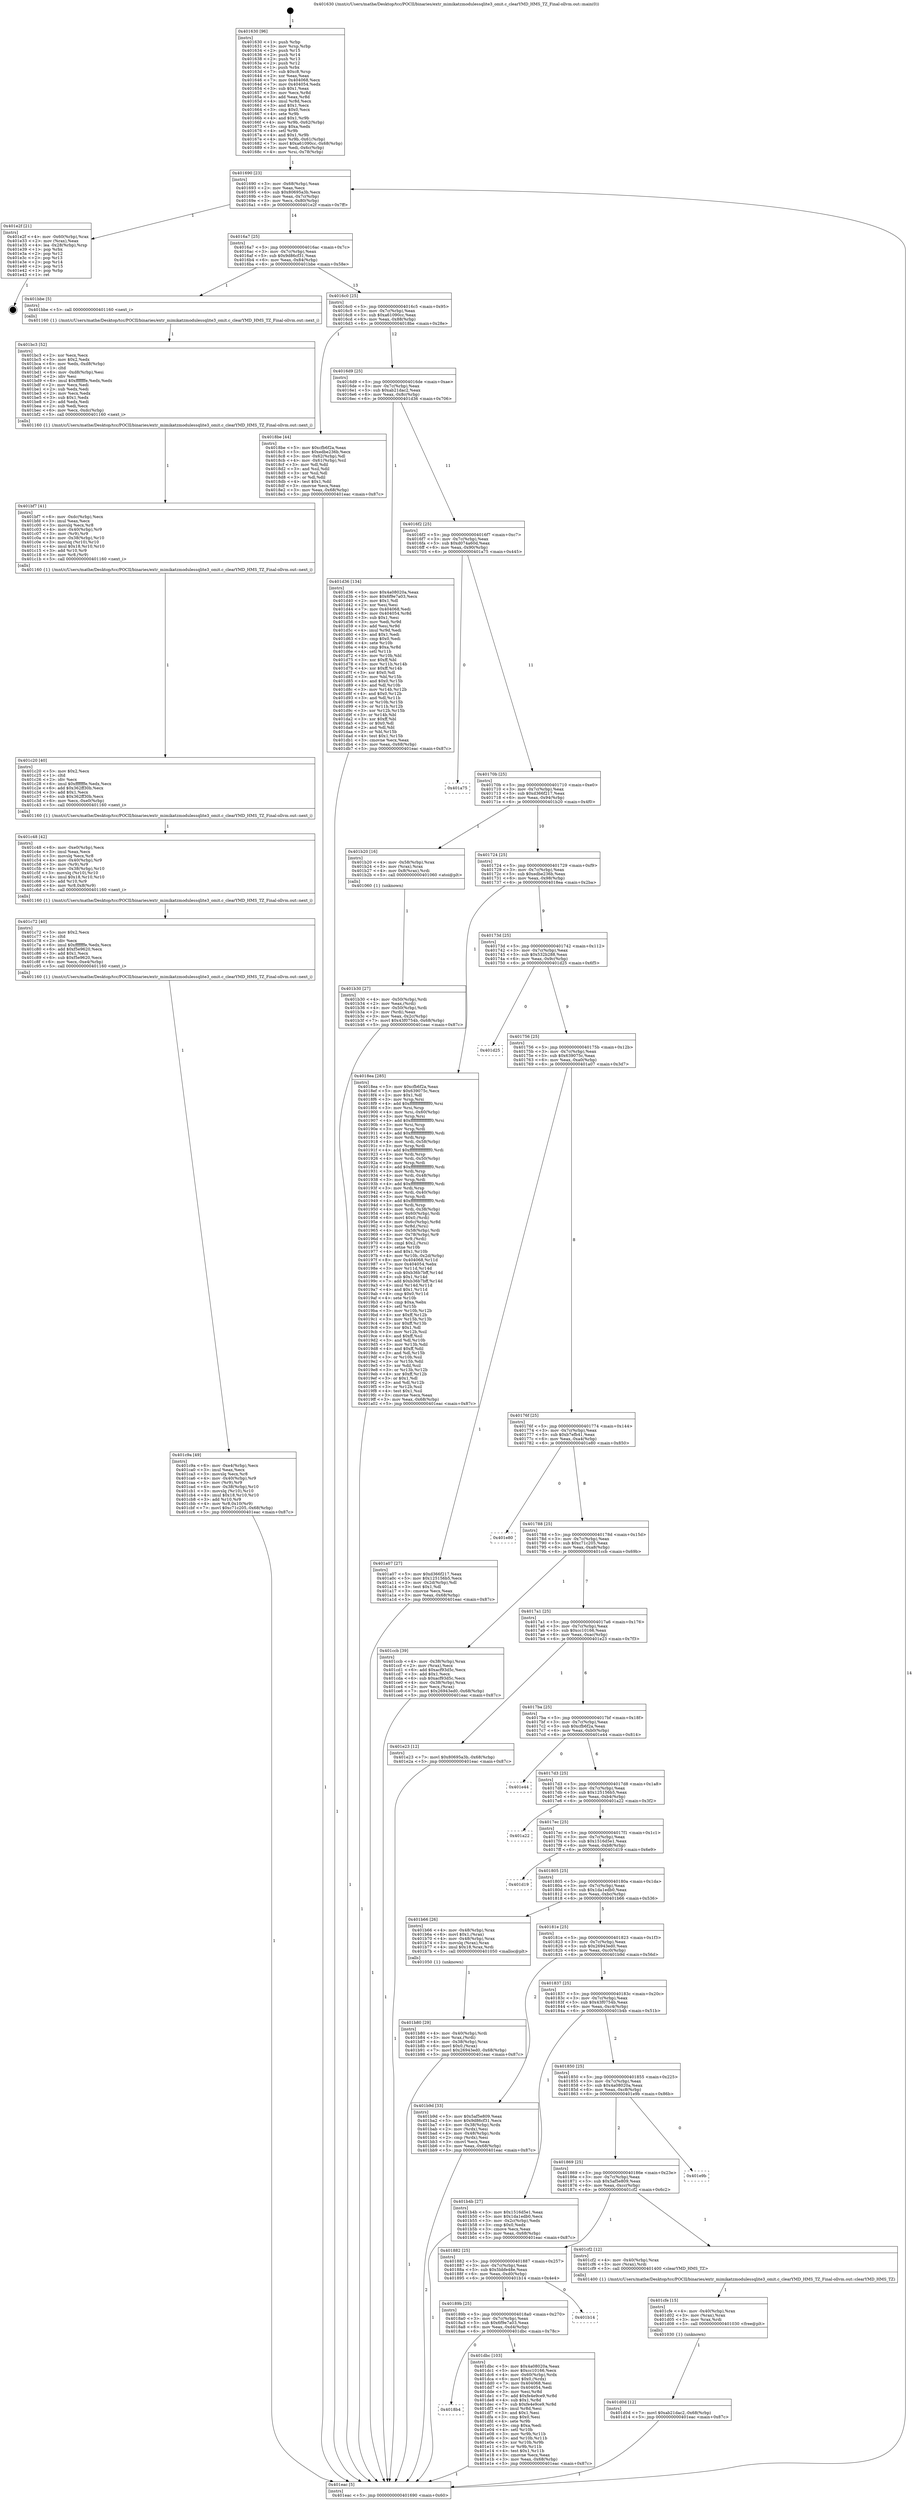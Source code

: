 digraph "0x401630" {
  label = "0x401630 (/mnt/c/Users/mathe/Desktop/tcc/POCII/binaries/extr_mimikatzmodulessqlite3_omit.c_clearYMD_HMS_TZ_Final-ollvm.out::main(0))"
  labelloc = "t"
  node[shape=record]

  Entry [label="",width=0.3,height=0.3,shape=circle,fillcolor=black,style=filled]
  "0x401690" [label="{
     0x401690 [23]\l
     | [instrs]\l
     &nbsp;&nbsp;0x401690 \<+3\>: mov -0x68(%rbp),%eax\l
     &nbsp;&nbsp;0x401693 \<+2\>: mov %eax,%ecx\l
     &nbsp;&nbsp;0x401695 \<+6\>: sub $0x80695a3b,%ecx\l
     &nbsp;&nbsp;0x40169b \<+3\>: mov %eax,-0x7c(%rbp)\l
     &nbsp;&nbsp;0x40169e \<+3\>: mov %ecx,-0x80(%rbp)\l
     &nbsp;&nbsp;0x4016a1 \<+6\>: je 0000000000401e2f \<main+0x7ff\>\l
  }"]
  "0x401e2f" [label="{
     0x401e2f [21]\l
     | [instrs]\l
     &nbsp;&nbsp;0x401e2f \<+4\>: mov -0x60(%rbp),%rax\l
     &nbsp;&nbsp;0x401e33 \<+2\>: mov (%rax),%eax\l
     &nbsp;&nbsp;0x401e35 \<+4\>: lea -0x28(%rbp),%rsp\l
     &nbsp;&nbsp;0x401e39 \<+1\>: pop %rbx\l
     &nbsp;&nbsp;0x401e3a \<+2\>: pop %r12\l
     &nbsp;&nbsp;0x401e3c \<+2\>: pop %r13\l
     &nbsp;&nbsp;0x401e3e \<+2\>: pop %r14\l
     &nbsp;&nbsp;0x401e40 \<+2\>: pop %r15\l
     &nbsp;&nbsp;0x401e42 \<+1\>: pop %rbp\l
     &nbsp;&nbsp;0x401e43 \<+1\>: ret\l
  }"]
  "0x4016a7" [label="{
     0x4016a7 [25]\l
     | [instrs]\l
     &nbsp;&nbsp;0x4016a7 \<+5\>: jmp 00000000004016ac \<main+0x7c\>\l
     &nbsp;&nbsp;0x4016ac \<+3\>: mov -0x7c(%rbp),%eax\l
     &nbsp;&nbsp;0x4016af \<+5\>: sub $0x9d86cf31,%eax\l
     &nbsp;&nbsp;0x4016b4 \<+6\>: mov %eax,-0x84(%rbp)\l
     &nbsp;&nbsp;0x4016ba \<+6\>: je 0000000000401bbe \<main+0x58e\>\l
  }"]
  Exit [label="",width=0.3,height=0.3,shape=circle,fillcolor=black,style=filled,peripheries=2]
  "0x401bbe" [label="{
     0x401bbe [5]\l
     | [instrs]\l
     &nbsp;&nbsp;0x401bbe \<+5\>: call 0000000000401160 \<next_i\>\l
     | [calls]\l
     &nbsp;&nbsp;0x401160 \{1\} (/mnt/c/Users/mathe/Desktop/tcc/POCII/binaries/extr_mimikatzmodulessqlite3_omit.c_clearYMD_HMS_TZ_Final-ollvm.out::next_i)\l
  }"]
  "0x4016c0" [label="{
     0x4016c0 [25]\l
     | [instrs]\l
     &nbsp;&nbsp;0x4016c0 \<+5\>: jmp 00000000004016c5 \<main+0x95\>\l
     &nbsp;&nbsp;0x4016c5 \<+3\>: mov -0x7c(%rbp),%eax\l
     &nbsp;&nbsp;0x4016c8 \<+5\>: sub $0xa61090cc,%eax\l
     &nbsp;&nbsp;0x4016cd \<+6\>: mov %eax,-0x88(%rbp)\l
     &nbsp;&nbsp;0x4016d3 \<+6\>: je 00000000004018be \<main+0x28e\>\l
  }"]
  "0x4018b4" [label="{
     0x4018b4\l
  }", style=dashed]
  "0x4018be" [label="{
     0x4018be [44]\l
     | [instrs]\l
     &nbsp;&nbsp;0x4018be \<+5\>: mov $0xcfb6f2a,%eax\l
     &nbsp;&nbsp;0x4018c3 \<+5\>: mov $0xedbe236b,%ecx\l
     &nbsp;&nbsp;0x4018c8 \<+3\>: mov -0x62(%rbp),%dl\l
     &nbsp;&nbsp;0x4018cb \<+4\>: mov -0x61(%rbp),%sil\l
     &nbsp;&nbsp;0x4018cf \<+3\>: mov %dl,%dil\l
     &nbsp;&nbsp;0x4018d2 \<+3\>: and %sil,%dil\l
     &nbsp;&nbsp;0x4018d5 \<+3\>: xor %sil,%dl\l
     &nbsp;&nbsp;0x4018d8 \<+3\>: or %dl,%dil\l
     &nbsp;&nbsp;0x4018db \<+4\>: test $0x1,%dil\l
     &nbsp;&nbsp;0x4018df \<+3\>: cmovne %ecx,%eax\l
     &nbsp;&nbsp;0x4018e2 \<+3\>: mov %eax,-0x68(%rbp)\l
     &nbsp;&nbsp;0x4018e5 \<+5\>: jmp 0000000000401eac \<main+0x87c\>\l
  }"]
  "0x4016d9" [label="{
     0x4016d9 [25]\l
     | [instrs]\l
     &nbsp;&nbsp;0x4016d9 \<+5\>: jmp 00000000004016de \<main+0xae\>\l
     &nbsp;&nbsp;0x4016de \<+3\>: mov -0x7c(%rbp),%eax\l
     &nbsp;&nbsp;0x4016e1 \<+5\>: sub $0xab21dac2,%eax\l
     &nbsp;&nbsp;0x4016e6 \<+6\>: mov %eax,-0x8c(%rbp)\l
     &nbsp;&nbsp;0x4016ec \<+6\>: je 0000000000401d36 \<main+0x706\>\l
  }"]
  "0x401eac" [label="{
     0x401eac [5]\l
     | [instrs]\l
     &nbsp;&nbsp;0x401eac \<+5\>: jmp 0000000000401690 \<main+0x60\>\l
  }"]
  "0x401630" [label="{
     0x401630 [96]\l
     | [instrs]\l
     &nbsp;&nbsp;0x401630 \<+1\>: push %rbp\l
     &nbsp;&nbsp;0x401631 \<+3\>: mov %rsp,%rbp\l
     &nbsp;&nbsp;0x401634 \<+2\>: push %r15\l
     &nbsp;&nbsp;0x401636 \<+2\>: push %r14\l
     &nbsp;&nbsp;0x401638 \<+2\>: push %r13\l
     &nbsp;&nbsp;0x40163a \<+2\>: push %r12\l
     &nbsp;&nbsp;0x40163c \<+1\>: push %rbx\l
     &nbsp;&nbsp;0x40163d \<+7\>: sub $0xc8,%rsp\l
     &nbsp;&nbsp;0x401644 \<+2\>: xor %eax,%eax\l
     &nbsp;&nbsp;0x401646 \<+7\>: mov 0x404068,%ecx\l
     &nbsp;&nbsp;0x40164d \<+7\>: mov 0x404054,%edx\l
     &nbsp;&nbsp;0x401654 \<+3\>: sub $0x1,%eax\l
     &nbsp;&nbsp;0x401657 \<+3\>: mov %ecx,%r8d\l
     &nbsp;&nbsp;0x40165a \<+3\>: add %eax,%r8d\l
     &nbsp;&nbsp;0x40165d \<+4\>: imul %r8d,%ecx\l
     &nbsp;&nbsp;0x401661 \<+3\>: and $0x1,%ecx\l
     &nbsp;&nbsp;0x401664 \<+3\>: cmp $0x0,%ecx\l
     &nbsp;&nbsp;0x401667 \<+4\>: sete %r9b\l
     &nbsp;&nbsp;0x40166b \<+4\>: and $0x1,%r9b\l
     &nbsp;&nbsp;0x40166f \<+4\>: mov %r9b,-0x62(%rbp)\l
     &nbsp;&nbsp;0x401673 \<+3\>: cmp $0xa,%edx\l
     &nbsp;&nbsp;0x401676 \<+4\>: setl %r9b\l
     &nbsp;&nbsp;0x40167a \<+4\>: and $0x1,%r9b\l
     &nbsp;&nbsp;0x40167e \<+4\>: mov %r9b,-0x61(%rbp)\l
     &nbsp;&nbsp;0x401682 \<+7\>: movl $0xa61090cc,-0x68(%rbp)\l
     &nbsp;&nbsp;0x401689 \<+3\>: mov %edi,-0x6c(%rbp)\l
     &nbsp;&nbsp;0x40168c \<+4\>: mov %rsi,-0x78(%rbp)\l
  }"]
  "0x401dbc" [label="{
     0x401dbc [103]\l
     | [instrs]\l
     &nbsp;&nbsp;0x401dbc \<+5\>: mov $0x4a08020a,%eax\l
     &nbsp;&nbsp;0x401dc1 \<+5\>: mov $0xcc10166,%ecx\l
     &nbsp;&nbsp;0x401dc6 \<+4\>: mov -0x60(%rbp),%rdx\l
     &nbsp;&nbsp;0x401dca \<+6\>: movl $0x0,(%rdx)\l
     &nbsp;&nbsp;0x401dd0 \<+7\>: mov 0x404068,%esi\l
     &nbsp;&nbsp;0x401dd7 \<+7\>: mov 0x404054,%edi\l
     &nbsp;&nbsp;0x401dde \<+3\>: mov %esi,%r8d\l
     &nbsp;&nbsp;0x401de1 \<+7\>: add $0xfe4e9ce9,%r8d\l
     &nbsp;&nbsp;0x401de8 \<+4\>: sub $0x1,%r8d\l
     &nbsp;&nbsp;0x401dec \<+7\>: sub $0xfe4e9ce9,%r8d\l
     &nbsp;&nbsp;0x401df3 \<+4\>: imul %r8d,%esi\l
     &nbsp;&nbsp;0x401df7 \<+3\>: and $0x1,%esi\l
     &nbsp;&nbsp;0x401dfa \<+3\>: cmp $0x0,%esi\l
     &nbsp;&nbsp;0x401dfd \<+4\>: sete %r9b\l
     &nbsp;&nbsp;0x401e01 \<+3\>: cmp $0xa,%edi\l
     &nbsp;&nbsp;0x401e04 \<+4\>: setl %r10b\l
     &nbsp;&nbsp;0x401e08 \<+3\>: mov %r9b,%r11b\l
     &nbsp;&nbsp;0x401e0b \<+3\>: and %r10b,%r11b\l
     &nbsp;&nbsp;0x401e0e \<+3\>: xor %r10b,%r9b\l
     &nbsp;&nbsp;0x401e11 \<+3\>: or %r9b,%r11b\l
     &nbsp;&nbsp;0x401e14 \<+4\>: test $0x1,%r11b\l
     &nbsp;&nbsp;0x401e18 \<+3\>: cmovne %ecx,%eax\l
     &nbsp;&nbsp;0x401e1b \<+3\>: mov %eax,-0x68(%rbp)\l
     &nbsp;&nbsp;0x401e1e \<+5\>: jmp 0000000000401eac \<main+0x87c\>\l
  }"]
  "0x401d36" [label="{
     0x401d36 [134]\l
     | [instrs]\l
     &nbsp;&nbsp;0x401d36 \<+5\>: mov $0x4a08020a,%eax\l
     &nbsp;&nbsp;0x401d3b \<+5\>: mov $0x6f9e7a03,%ecx\l
     &nbsp;&nbsp;0x401d40 \<+2\>: mov $0x1,%dl\l
     &nbsp;&nbsp;0x401d42 \<+2\>: xor %esi,%esi\l
     &nbsp;&nbsp;0x401d44 \<+7\>: mov 0x404068,%edi\l
     &nbsp;&nbsp;0x401d4b \<+8\>: mov 0x404054,%r8d\l
     &nbsp;&nbsp;0x401d53 \<+3\>: sub $0x1,%esi\l
     &nbsp;&nbsp;0x401d56 \<+3\>: mov %edi,%r9d\l
     &nbsp;&nbsp;0x401d59 \<+3\>: add %esi,%r9d\l
     &nbsp;&nbsp;0x401d5c \<+4\>: imul %r9d,%edi\l
     &nbsp;&nbsp;0x401d60 \<+3\>: and $0x1,%edi\l
     &nbsp;&nbsp;0x401d63 \<+3\>: cmp $0x0,%edi\l
     &nbsp;&nbsp;0x401d66 \<+4\>: sete %r10b\l
     &nbsp;&nbsp;0x401d6a \<+4\>: cmp $0xa,%r8d\l
     &nbsp;&nbsp;0x401d6e \<+4\>: setl %r11b\l
     &nbsp;&nbsp;0x401d72 \<+3\>: mov %r10b,%bl\l
     &nbsp;&nbsp;0x401d75 \<+3\>: xor $0xff,%bl\l
     &nbsp;&nbsp;0x401d78 \<+3\>: mov %r11b,%r14b\l
     &nbsp;&nbsp;0x401d7b \<+4\>: xor $0xff,%r14b\l
     &nbsp;&nbsp;0x401d7f \<+3\>: xor $0x0,%dl\l
     &nbsp;&nbsp;0x401d82 \<+3\>: mov %bl,%r15b\l
     &nbsp;&nbsp;0x401d85 \<+4\>: and $0x0,%r15b\l
     &nbsp;&nbsp;0x401d89 \<+3\>: and %dl,%r10b\l
     &nbsp;&nbsp;0x401d8c \<+3\>: mov %r14b,%r12b\l
     &nbsp;&nbsp;0x401d8f \<+4\>: and $0x0,%r12b\l
     &nbsp;&nbsp;0x401d93 \<+3\>: and %dl,%r11b\l
     &nbsp;&nbsp;0x401d96 \<+3\>: or %r10b,%r15b\l
     &nbsp;&nbsp;0x401d99 \<+3\>: or %r11b,%r12b\l
     &nbsp;&nbsp;0x401d9c \<+3\>: xor %r12b,%r15b\l
     &nbsp;&nbsp;0x401d9f \<+3\>: or %r14b,%bl\l
     &nbsp;&nbsp;0x401da2 \<+3\>: xor $0xff,%bl\l
     &nbsp;&nbsp;0x401da5 \<+3\>: or $0x0,%dl\l
     &nbsp;&nbsp;0x401da8 \<+2\>: and %dl,%bl\l
     &nbsp;&nbsp;0x401daa \<+3\>: or %bl,%r15b\l
     &nbsp;&nbsp;0x401dad \<+4\>: test $0x1,%r15b\l
     &nbsp;&nbsp;0x401db1 \<+3\>: cmovne %ecx,%eax\l
     &nbsp;&nbsp;0x401db4 \<+3\>: mov %eax,-0x68(%rbp)\l
     &nbsp;&nbsp;0x401db7 \<+5\>: jmp 0000000000401eac \<main+0x87c\>\l
  }"]
  "0x4016f2" [label="{
     0x4016f2 [25]\l
     | [instrs]\l
     &nbsp;&nbsp;0x4016f2 \<+5\>: jmp 00000000004016f7 \<main+0xc7\>\l
     &nbsp;&nbsp;0x4016f7 \<+3\>: mov -0x7c(%rbp),%eax\l
     &nbsp;&nbsp;0x4016fa \<+5\>: sub $0xd074a60d,%eax\l
     &nbsp;&nbsp;0x4016ff \<+6\>: mov %eax,-0x90(%rbp)\l
     &nbsp;&nbsp;0x401705 \<+6\>: je 0000000000401a75 \<main+0x445\>\l
  }"]
  "0x40189b" [label="{
     0x40189b [25]\l
     | [instrs]\l
     &nbsp;&nbsp;0x40189b \<+5\>: jmp 00000000004018a0 \<main+0x270\>\l
     &nbsp;&nbsp;0x4018a0 \<+3\>: mov -0x7c(%rbp),%eax\l
     &nbsp;&nbsp;0x4018a3 \<+5\>: sub $0x6f9e7a03,%eax\l
     &nbsp;&nbsp;0x4018a8 \<+6\>: mov %eax,-0xd4(%rbp)\l
     &nbsp;&nbsp;0x4018ae \<+6\>: je 0000000000401dbc \<main+0x78c\>\l
  }"]
  "0x401a75" [label="{
     0x401a75\l
  }", style=dashed]
  "0x40170b" [label="{
     0x40170b [25]\l
     | [instrs]\l
     &nbsp;&nbsp;0x40170b \<+5\>: jmp 0000000000401710 \<main+0xe0\>\l
     &nbsp;&nbsp;0x401710 \<+3\>: mov -0x7c(%rbp),%eax\l
     &nbsp;&nbsp;0x401713 \<+5\>: sub $0xd366f217,%eax\l
     &nbsp;&nbsp;0x401718 \<+6\>: mov %eax,-0x94(%rbp)\l
     &nbsp;&nbsp;0x40171e \<+6\>: je 0000000000401b20 \<main+0x4f0\>\l
  }"]
  "0x401b14" [label="{
     0x401b14\l
  }", style=dashed]
  "0x401b20" [label="{
     0x401b20 [16]\l
     | [instrs]\l
     &nbsp;&nbsp;0x401b20 \<+4\>: mov -0x58(%rbp),%rax\l
     &nbsp;&nbsp;0x401b24 \<+3\>: mov (%rax),%rax\l
     &nbsp;&nbsp;0x401b27 \<+4\>: mov 0x8(%rax),%rdi\l
     &nbsp;&nbsp;0x401b2b \<+5\>: call 0000000000401060 \<atoi@plt\>\l
     | [calls]\l
     &nbsp;&nbsp;0x401060 \{1\} (unknown)\l
  }"]
  "0x401724" [label="{
     0x401724 [25]\l
     | [instrs]\l
     &nbsp;&nbsp;0x401724 \<+5\>: jmp 0000000000401729 \<main+0xf9\>\l
     &nbsp;&nbsp;0x401729 \<+3\>: mov -0x7c(%rbp),%eax\l
     &nbsp;&nbsp;0x40172c \<+5\>: sub $0xedbe236b,%eax\l
     &nbsp;&nbsp;0x401731 \<+6\>: mov %eax,-0x98(%rbp)\l
     &nbsp;&nbsp;0x401737 \<+6\>: je 00000000004018ea \<main+0x2ba\>\l
  }"]
  "0x401d0d" [label="{
     0x401d0d [12]\l
     | [instrs]\l
     &nbsp;&nbsp;0x401d0d \<+7\>: movl $0xab21dac2,-0x68(%rbp)\l
     &nbsp;&nbsp;0x401d14 \<+5\>: jmp 0000000000401eac \<main+0x87c\>\l
  }"]
  "0x4018ea" [label="{
     0x4018ea [285]\l
     | [instrs]\l
     &nbsp;&nbsp;0x4018ea \<+5\>: mov $0xcfb6f2a,%eax\l
     &nbsp;&nbsp;0x4018ef \<+5\>: mov $0x639075c,%ecx\l
     &nbsp;&nbsp;0x4018f4 \<+2\>: mov $0x1,%dl\l
     &nbsp;&nbsp;0x4018f6 \<+3\>: mov %rsp,%rsi\l
     &nbsp;&nbsp;0x4018f9 \<+4\>: add $0xfffffffffffffff0,%rsi\l
     &nbsp;&nbsp;0x4018fd \<+3\>: mov %rsi,%rsp\l
     &nbsp;&nbsp;0x401900 \<+4\>: mov %rsi,-0x60(%rbp)\l
     &nbsp;&nbsp;0x401904 \<+3\>: mov %rsp,%rsi\l
     &nbsp;&nbsp;0x401907 \<+4\>: add $0xfffffffffffffff0,%rsi\l
     &nbsp;&nbsp;0x40190b \<+3\>: mov %rsi,%rsp\l
     &nbsp;&nbsp;0x40190e \<+3\>: mov %rsp,%rdi\l
     &nbsp;&nbsp;0x401911 \<+4\>: add $0xfffffffffffffff0,%rdi\l
     &nbsp;&nbsp;0x401915 \<+3\>: mov %rdi,%rsp\l
     &nbsp;&nbsp;0x401918 \<+4\>: mov %rdi,-0x58(%rbp)\l
     &nbsp;&nbsp;0x40191c \<+3\>: mov %rsp,%rdi\l
     &nbsp;&nbsp;0x40191f \<+4\>: add $0xfffffffffffffff0,%rdi\l
     &nbsp;&nbsp;0x401923 \<+3\>: mov %rdi,%rsp\l
     &nbsp;&nbsp;0x401926 \<+4\>: mov %rdi,-0x50(%rbp)\l
     &nbsp;&nbsp;0x40192a \<+3\>: mov %rsp,%rdi\l
     &nbsp;&nbsp;0x40192d \<+4\>: add $0xfffffffffffffff0,%rdi\l
     &nbsp;&nbsp;0x401931 \<+3\>: mov %rdi,%rsp\l
     &nbsp;&nbsp;0x401934 \<+4\>: mov %rdi,-0x48(%rbp)\l
     &nbsp;&nbsp;0x401938 \<+3\>: mov %rsp,%rdi\l
     &nbsp;&nbsp;0x40193b \<+4\>: add $0xfffffffffffffff0,%rdi\l
     &nbsp;&nbsp;0x40193f \<+3\>: mov %rdi,%rsp\l
     &nbsp;&nbsp;0x401942 \<+4\>: mov %rdi,-0x40(%rbp)\l
     &nbsp;&nbsp;0x401946 \<+3\>: mov %rsp,%rdi\l
     &nbsp;&nbsp;0x401949 \<+4\>: add $0xfffffffffffffff0,%rdi\l
     &nbsp;&nbsp;0x40194d \<+3\>: mov %rdi,%rsp\l
     &nbsp;&nbsp;0x401950 \<+4\>: mov %rdi,-0x38(%rbp)\l
     &nbsp;&nbsp;0x401954 \<+4\>: mov -0x60(%rbp),%rdi\l
     &nbsp;&nbsp;0x401958 \<+6\>: movl $0x0,(%rdi)\l
     &nbsp;&nbsp;0x40195e \<+4\>: mov -0x6c(%rbp),%r8d\l
     &nbsp;&nbsp;0x401962 \<+3\>: mov %r8d,(%rsi)\l
     &nbsp;&nbsp;0x401965 \<+4\>: mov -0x58(%rbp),%rdi\l
     &nbsp;&nbsp;0x401969 \<+4\>: mov -0x78(%rbp),%r9\l
     &nbsp;&nbsp;0x40196d \<+3\>: mov %r9,(%rdi)\l
     &nbsp;&nbsp;0x401970 \<+3\>: cmpl $0x2,(%rsi)\l
     &nbsp;&nbsp;0x401973 \<+4\>: setne %r10b\l
     &nbsp;&nbsp;0x401977 \<+4\>: and $0x1,%r10b\l
     &nbsp;&nbsp;0x40197b \<+4\>: mov %r10b,-0x2d(%rbp)\l
     &nbsp;&nbsp;0x40197f \<+8\>: mov 0x404068,%r11d\l
     &nbsp;&nbsp;0x401987 \<+7\>: mov 0x404054,%ebx\l
     &nbsp;&nbsp;0x40198e \<+3\>: mov %r11d,%r14d\l
     &nbsp;&nbsp;0x401991 \<+7\>: sub $0xb36b7bff,%r14d\l
     &nbsp;&nbsp;0x401998 \<+4\>: sub $0x1,%r14d\l
     &nbsp;&nbsp;0x40199c \<+7\>: add $0xb36b7bff,%r14d\l
     &nbsp;&nbsp;0x4019a3 \<+4\>: imul %r14d,%r11d\l
     &nbsp;&nbsp;0x4019a7 \<+4\>: and $0x1,%r11d\l
     &nbsp;&nbsp;0x4019ab \<+4\>: cmp $0x0,%r11d\l
     &nbsp;&nbsp;0x4019af \<+4\>: sete %r10b\l
     &nbsp;&nbsp;0x4019b3 \<+3\>: cmp $0xa,%ebx\l
     &nbsp;&nbsp;0x4019b6 \<+4\>: setl %r15b\l
     &nbsp;&nbsp;0x4019ba \<+3\>: mov %r10b,%r12b\l
     &nbsp;&nbsp;0x4019bd \<+4\>: xor $0xff,%r12b\l
     &nbsp;&nbsp;0x4019c1 \<+3\>: mov %r15b,%r13b\l
     &nbsp;&nbsp;0x4019c4 \<+4\>: xor $0xff,%r13b\l
     &nbsp;&nbsp;0x4019c8 \<+3\>: xor $0x1,%dl\l
     &nbsp;&nbsp;0x4019cb \<+3\>: mov %r12b,%sil\l
     &nbsp;&nbsp;0x4019ce \<+4\>: and $0xff,%sil\l
     &nbsp;&nbsp;0x4019d2 \<+3\>: and %dl,%r10b\l
     &nbsp;&nbsp;0x4019d5 \<+3\>: mov %r13b,%dil\l
     &nbsp;&nbsp;0x4019d8 \<+4\>: and $0xff,%dil\l
     &nbsp;&nbsp;0x4019dc \<+3\>: and %dl,%r15b\l
     &nbsp;&nbsp;0x4019df \<+3\>: or %r10b,%sil\l
     &nbsp;&nbsp;0x4019e2 \<+3\>: or %r15b,%dil\l
     &nbsp;&nbsp;0x4019e5 \<+3\>: xor %dil,%sil\l
     &nbsp;&nbsp;0x4019e8 \<+3\>: or %r13b,%r12b\l
     &nbsp;&nbsp;0x4019eb \<+4\>: xor $0xff,%r12b\l
     &nbsp;&nbsp;0x4019ef \<+3\>: or $0x1,%dl\l
     &nbsp;&nbsp;0x4019f2 \<+3\>: and %dl,%r12b\l
     &nbsp;&nbsp;0x4019f5 \<+3\>: or %r12b,%sil\l
     &nbsp;&nbsp;0x4019f8 \<+4\>: test $0x1,%sil\l
     &nbsp;&nbsp;0x4019fc \<+3\>: cmovne %ecx,%eax\l
     &nbsp;&nbsp;0x4019ff \<+3\>: mov %eax,-0x68(%rbp)\l
     &nbsp;&nbsp;0x401a02 \<+5\>: jmp 0000000000401eac \<main+0x87c\>\l
  }"]
  "0x40173d" [label="{
     0x40173d [25]\l
     | [instrs]\l
     &nbsp;&nbsp;0x40173d \<+5\>: jmp 0000000000401742 \<main+0x112\>\l
     &nbsp;&nbsp;0x401742 \<+3\>: mov -0x7c(%rbp),%eax\l
     &nbsp;&nbsp;0x401745 \<+5\>: sub $0x532b288,%eax\l
     &nbsp;&nbsp;0x40174a \<+6\>: mov %eax,-0x9c(%rbp)\l
     &nbsp;&nbsp;0x401750 \<+6\>: je 0000000000401d25 \<main+0x6f5\>\l
  }"]
  "0x401cfe" [label="{
     0x401cfe [15]\l
     | [instrs]\l
     &nbsp;&nbsp;0x401cfe \<+4\>: mov -0x40(%rbp),%rax\l
     &nbsp;&nbsp;0x401d02 \<+3\>: mov (%rax),%rax\l
     &nbsp;&nbsp;0x401d05 \<+3\>: mov %rax,%rdi\l
     &nbsp;&nbsp;0x401d08 \<+5\>: call 0000000000401030 \<free@plt\>\l
     | [calls]\l
     &nbsp;&nbsp;0x401030 \{1\} (unknown)\l
  }"]
  "0x401882" [label="{
     0x401882 [25]\l
     | [instrs]\l
     &nbsp;&nbsp;0x401882 \<+5\>: jmp 0000000000401887 \<main+0x257\>\l
     &nbsp;&nbsp;0x401887 \<+3\>: mov -0x7c(%rbp),%eax\l
     &nbsp;&nbsp;0x40188a \<+5\>: sub $0x5bbfe48e,%eax\l
     &nbsp;&nbsp;0x40188f \<+6\>: mov %eax,-0xd0(%rbp)\l
     &nbsp;&nbsp;0x401895 \<+6\>: je 0000000000401b14 \<main+0x4e4\>\l
  }"]
  "0x401d25" [label="{
     0x401d25\l
  }", style=dashed]
  "0x401756" [label="{
     0x401756 [25]\l
     | [instrs]\l
     &nbsp;&nbsp;0x401756 \<+5\>: jmp 000000000040175b \<main+0x12b\>\l
     &nbsp;&nbsp;0x40175b \<+3\>: mov -0x7c(%rbp),%eax\l
     &nbsp;&nbsp;0x40175e \<+5\>: sub $0x639075c,%eax\l
     &nbsp;&nbsp;0x401763 \<+6\>: mov %eax,-0xa0(%rbp)\l
     &nbsp;&nbsp;0x401769 \<+6\>: je 0000000000401a07 \<main+0x3d7\>\l
  }"]
  "0x401cf2" [label="{
     0x401cf2 [12]\l
     | [instrs]\l
     &nbsp;&nbsp;0x401cf2 \<+4\>: mov -0x40(%rbp),%rax\l
     &nbsp;&nbsp;0x401cf6 \<+3\>: mov (%rax),%rdi\l
     &nbsp;&nbsp;0x401cf9 \<+5\>: call 0000000000401400 \<clearYMD_HMS_TZ\>\l
     | [calls]\l
     &nbsp;&nbsp;0x401400 \{1\} (/mnt/c/Users/mathe/Desktop/tcc/POCII/binaries/extr_mimikatzmodulessqlite3_omit.c_clearYMD_HMS_TZ_Final-ollvm.out::clearYMD_HMS_TZ)\l
  }"]
  "0x401a07" [label="{
     0x401a07 [27]\l
     | [instrs]\l
     &nbsp;&nbsp;0x401a07 \<+5\>: mov $0xd366f217,%eax\l
     &nbsp;&nbsp;0x401a0c \<+5\>: mov $0x125156b5,%ecx\l
     &nbsp;&nbsp;0x401a11 \<+3\>: mov -0x2d(%rbp),%dl\l
     &nbsp;&nbsp;0x401a14 \<+3\>: test $0x1,%dl\l
     &nbsp;&nbsp;0x401a17 \<+3\>: cmovne %ecx,%eax\l
     &nbsp;&nbsp;0x401a1a \<+3\>: mov %eax,-0x68(%rbp)\l
     &nbsp;&nbsp;0x401a1d \<+5\>: jmp 0000000000401eac \<main+0x87c\>\l
  }"]
  "0x40176f" [label="{
     0x40176f [25]\l
     | [instrs]\l
     &nbsp;&nbsp;0x40176f \<+5\>: jmp 0000000000401774 \<main+0x144\>\l
     &nbsp;&nbsp;0x401774 \<+3\>: mov -0x7c(%rbp),%eax\l
     &nbsp;&nbsp;0x401777 \<+5\>: sub $0xb7efb41,%eax\l
     &nbsp;&nbsp;0x40177c \<+6\>: mov %eax,-0xa4(%rbp)\l
     &nbsp;&nbsp;0x401782 \<+6\>: je 0000000000401e80 \<main+0x850\>\l
  }"]
  "0x401b30" [label="{
     0x401b30 [27]\l
     | [instrs]\l
     &nbsp;&nbsp;0x401b30 \<+4\>: mov -0x50(%rbp),%rdi\l
     &nbsp;&nbsp;0x401b34 \<+2\>: mov %eax,(%rdi)\l
     &nbsp;&nbsp;0x401b36 \<+4\>: mov -0x50(%rbp),%rdi\l
     &nbsp;&nbsp;0x401b3a \<+2\>: mov (%rdi),%eax\l
     &nbsp;&nbsp;0x401b3c \<+3\>: mov %eax,-0x2c(%rbp)\l
     &nbsp;&nbsp;0x401b3f \<+7\>: movl $0x43f0754b,-0x68(%rbp)\l
     &nbsp;&nbsp;0x401b46 \<+5\>: jmp 0000000000401eac \<main+0x87c\>\l
  }"]
  "0x401869" [label="{
     0x401869 [25]\l
     | [instrs]\l
     &nbsp;&nbsp;0x401869 \<+5\>: jmp 000000000040186e \<main+0x23e\>\l
     &nbsp;&nbsp;0x40186e \<+3\>: mov -0x7c(%rbp),%eax\l
     &nbsp;&nbsp;0x401871 \<+5\>: sub $0x5af5e809,%eax\l
     &nbsp;&nbsp;0x401876 \<+6\>: mov %eax,-0xcc(%rbp)\l
     &nbsp;&nbsp;0x40187c \<+6\>: je 0000000000401cf2 \<main+0x6c2\>\l
  }"]
  "0x401e80" [label="{
     0x401e80\l
  }", style=dashed]
  "0x401788" [label="{
     0x401788 [25]\l
     | [instrs]\l
     &nbsp;&nbsp;0x401788 \<+5\>: jmp 000000000040178d \<main+0x15d\>\l
     &nbsp;&nbsp;0x40178d \<+3\>: mov -0x7c(%rbp),%eax\l
     &nbsp;&nbsp;0x401790 \<+5\>: sub $0xc71c205,%eax\l
     &nbsp;&nbsp;0x401795 \<+6\>: mov %eax,-0xa8(%rbp)\l
     &nbsp;&nbsp;0x40179b \<+6\>: je 0000000000401ccb \<main+0x69b\>\l
  }"]
  "0x401e9b" [label="{
     0x401e9b\l
  }", style=dashed]
  "0x401ccb" [label="{
     0x401ccb [39]\l
     | [instrs]\l
     &nbsp;&nbsp;0x401ccb \<+4\>: mov -0x38(%rbp),%rax\l
     &nbsp;&nbsp;0x401ccf \<+2\>: mov (%rax),%ecx\l
     &nbsp;&nbsp;0x401cd1 \<+6\>: add $0xacf93d5c,%ecx\l
     &nbsp;&nbsp;0x401cd7 \<+3\>: add $0x1,%ecx\l
     &nbsp;&nbsp;0x401cda \<+6\>: sub $0xacf93d5c,%ecx\l
     &nbsp;&nbsp;0x401ce0 \<+4\>: mov -0x38(%rbp),%rax\l
     &nbsp;&nbsp;0x401ce4 \<+2\>: mov %ecx,(%rax)\l
     &nbsp;&nbsp;0x401ce6 \<+7\>: movl $0x26943ed0,-0x68(%rbp)\l
     &nbsp;&nbsp;0x401ced \<+5\>: jmp 0000000000401eac \<main+0x87c\>\l
  }"]
  "0x4017a1" [label="{
     0x4017a1 [25]\l
     | [instrs]\l
     &nbsp;&nbsp;0x4017a1 \<+5\>: jmp 00000000004017a6 \<main+0x176\>\l
     &nbsp;&nbsp;0x4017a6 \<+3\>: mov -0x7c(%rbp),%eax\l
     &nbsp;&nbsp;0x4017a9 \<+5\>: sub $0xcc10166,%eax\l
     &nbsp;&nbsp;0x4017ae \<+6\>: mov %eax,-0xac(%rbp)\l
     &nbsp;&nbsp;0x4017b4 \<+6\>: je 0000000000401e23 \<main+0x7f3\>\l
  }"]
  "0x401c9a" [label="{
     0x401c9a [49]\l
     | [instrs]\l
     &nbsp;&nbsp;0x401c9a \<+6\>: mov -0xe4(%rbp),%ecx\l
     &nbsp;&nbsp;0x401ca0 \<+3\>: imul %eax,%ecx\l
     &nbsp;&nbsp;0x401ca3 \<+3\>: movslq %ecx,%r8\l
     &nbsp;&nbsp;0x401ca6 \<+4\>: mov -0x40(%rbp),%r9\l
     &nbsp;&nbsp;0x401caa \<+3\>: mov (%r9),%r9\l
     &nbsp;&nbsp;0x401cad \<+4\>: mov -0x38(%rbp),%r10\l
     &nbsp;&nbsp;0x401cb1 \<+3\>: movslq (%r10),%r10\l
     &nbsp;&nbsp;0x401cb4 \<+4\>: imul $0x18,%r10,%r10\l
     &nbsp;&nbsp;0x401cb8 \<+3\>: add %r10,%r9\l
     &nbsp;&nbsp;0x401cbb \<+4\>: mov %r8,0x10(%r9)\l
     &nbsp;&nbsp;0x401cbf \<+7\>: movl $0xc71c205,-0x68(%rbp)\l
     &nbsp;&nbsp;0x401cc6 \<+5\>: jmp 0000000000401eac \<main+0x87c\>\l
  }"]
  "0x401e23" [label="{
     0x401e23 [12]\l
     | [instrs]\l
     &nbsp;&nbsp;0x401e23 \<+7\>: movl $0x80695a3b,-0x68(%rbp)\l
     &nbsp;&nbsp;0x401e2a \<+5\>: jmp 0000000000401eac \<main+0x87c\>\l
  }"]
  "0x4017ba" [label="{
     0x4017ba [25]\l
     | [instrs]\l
     &nbsp;&nbsp;0x4017ba \<+5\>: jmp 00000000004017bf \<main+0x18f\>\l
     &nbsp;&nbsp;0x4017bf \<+3\>: mov -0x7c(%rbp),%eax\l
     &nbsp;&nbsp;0x4017c2 \<+5\>: sub $0xcfb6f2a,%eax\l
     &nbsp;&nbsp;0x4017c7 \<+6\>: mov %eax,-0xb0(%rbp)\l
     &nbsp;&nbsp;0x4017cd \<+6\>: je 0000000000401e44 \<main+0x814\>\l
  }"]
  "0x401c72" [label="{
     0x401c72 [40]\l
     | [instrs]\l
     &nbsp;&nbsp;0x401c72 \<+5\>: mov $0x2,%ecx\l
     &nbsp;&nbsp;0x401c77 \<+1\>: cltd\l
     &nbsp;&nbsp;0x401c78 \<+2\>: idiv %ecx\l
     &nbsp;&nbsp;0x401c7a \<+6\>: imul $0xfffffffe,%edx,%ecx\l
     &nbsp;&nbsp;0x401c80 \<+6\>: add $0xf5e9620,%ecx\l
     &nbsp;&nbsp;0x401c86 \<+3\>: add $0x1,%ecx\l
     &nbsp;&nbsp;0x401c89 \<+6\>: sub $0xf5e9620,%ecx\l
     &nbsp;&nbsp;0x401c8f \<+6\>: mov %ecx,-0xe4(%rbp)\l
     &nbsp;&nbsp;0x401c95 \<+5\>: call 0000000000401160 \<next_i\>\l
     | [calls]\l
     &nbsp;&nbsp;0x401160 \{1\} (/mnt/c/Users/mathe/Desktop/tcc/POCII/binaries/extr_mimikatzmodulessqlite3_omit.c_clearYMD_HMS_TZ_Final-ollvm.out::next_i)\l
  }"]
  "0x401e44" [label="{
     0x401e44\l
  }", style=dashed]
  "0x4017d3" [label="{
     0x4017d3 [25]\l
     | [instrs]\l
     &nbsp;&nbsp;0x4017d3 \<+5\>: jmp 00000000004017d8 \<main+0x1a8\>\l
     &nbsp;&nbsp;0x4017d8 \<+3\>: mov -0x7c(%rbp),%eax\l
     &nbsp;&nbsp;0x4017db \<+5\>: sub $0x125156b5,%eax\l
     &nbsp;&nbsp;0x4017e0 \<+6\>: mov %eax,-0xb4(%rbp)\l
     &nbsp;&nbsp;0x4017e6 \<+6\>: je 0000000000401a22 \<main+0x3f2\>\l
  }"]
  "0x401c48" [label="{
     0x401c48 [42]\l
     | [instrs]\l
     &nbsp;&nbsp;0x401c48 \<+6\>: mov -0xe0(%rbp),%ecx\l
     &nbsp;&nbsp;0x401c4e \<+3\>: imul %eax,%ecx\l
     &nbsp;&nbsp;0x401c51 \<+3\>: movslq %ecx,%r8\l
     &nbsp;&nbsp;0x401c54 \<+4\>: mov -0x40(%rbp),%r9\l
     &nbsp;&nbsp;0x401c58 \<+3\>: mov (%r9),%r9\l
     &nbsp;&nbsp;0x401c5b \<+4\>: mov -0x38(%rbp),%r10\l
     &nbsp;&nbsp;0x401c5f \<+3\>: movslq (%r10),%r10\l
     &nbsp;&nbsp;0x401c62 \<+4\>: imul $0x18,%r10,%r10\l
     &nbsp;&nbsp;0x401c66 \<+3\>: add %r10,%r9\l
     &nbsp;&nbsp;0x401c69 \<+4\>: mov %r8,0x8(%r9)\l
     &nbsp;&nbsp;0x401c6d \<+5\>: call 0000000000401160 \<next_i\>\l
     | [calls]\l
     &nbsp;&nbsp;0x401160 \{1\} (/mnt/c/Users/mathe/Desktop/tcc/POCII/binaries/extr_mimikatzmodulessqlite3_omit.c_clearYMD_HMS_TZ_Final-ollvm.out::next_i)\l
  }"]
  "0x401a22" [label="{
     0x401a22\l
  }", style=dashed]
  "0x4017ec" [label="{
     0x4017ec [25]\l
     | [instrs]\l
     &nbsp;&nbsp;0x4017ec \<+5\>: jmp 00000000004017f1 \<main+0x1c1\>\l
     &nbsp;&nbsp;0x4017f1 \<+3\>: mov -0x7c(%rbp),%eax\l
     &nbsp;&nbsp;0x4017f4 \<+5\>: sub $0x1516d5e1,%eax\l
     &nbsp;&nbsp;0x4017f9 \<+6\>: mov %eax,-0xb8(%rbp)\l
     &nbsp;&nbsp;0x4017ff \<+6\>: je 0000000000401d19 \<main+0x6e9\>\l
  }"]
  "0x401c20" [label="{
     0x401c20 [40]\l
     | [instrs]\l
     &nbsp;&nbsp;0x401c20 \<+5\>: mov $0x2,%ecx\l
     &nbsp;&nbsp;0x401c25 \<+1\>: cltd\l
     &nbsp;&nbsp;0x401c26 \<+2\>: idiv %ecx\l
     &nbsp;&nbsp;0x401c28 \<+6\>: imul $0xfffffffe,%edx,%ecx\l
     &nbsp;&nbsp;0x401c2e \<+6\>: add $0x362ff30b,%ecx\l
     &nbsp;&nbsp;0x401c34 \<+3\>: add $0x1,%ecx\l
     &nbsp;&nbsp;0x401c37 \<+6\>: sub $0x362ff30b,%ecx\l
     &nbsp;&nbsp;0x401c3d \<+6\>: mov %ecx,-0xe0(%rbp)\l
     &nbsp;&nbsp;0x401c43 \<+5\>: call 0000000000401160 \<next_i\>\l
     | [calls]\l
     &nbsp;&nbsp;0x401160 \{1\} (/mnt/c/Users/mathe/Desktop/tcc/POCII/binaries/extr_mimikatzmodulessqlite3_omit.c_clearYMD_HMS_TZ_Final-ollvm.out::next_i)\l
  }"]
  "0x401d19" [label="{
     0x401d19\l
  }", style=dashed]
  "0x401805" [label="{
     0x401805 [25]\l
     | [instrs]\l
     &nbsp;&nbsp;0x401805 \<+5\>: jmp 000000000040180a \<main+0x1da\>\l
     &nbsp;&nbsp;0x40180a \<+3\>: mov -0x7c(%rbp),%eax\l
     &nbsp;&nbsp;0x40180d \<+5\>: sub $0x1da1edb0,%eax\l
     &nbsp;&nbsp;0x401812 \<+6\>: mov %eax,-0xbc(%rbp)\l
     &nbsp;&nbsp;0x401818 \<+6\>: je 0000000000401b66 \<main+0x536\>\l
  }"]
  "0x401bf7" [label="{
     0x401bf7 [41]\l
     | [instrs]\l
     &nbsp;&nbsp;0x401bf7 \<+6\>: mov -0xdc(%rbp),%ecx\l
     &nbsp;&nbsp;0x401bfd \<+3\>: imul %eax,%ecx\l
     &nbsp;&nbsp;0x401c00 \<+3\>: movslq %ecx,%r8\l
     &nbsp;&nbsp;0x401c03 \<+4\>: mov -0x40(%rbp),%r9\l
     &nbsp;&nbsp;0x401c07 \<+3\>: mov (%r9),%r9\l
     &nbsp;&nbsp;0x401c0a \<+4\>: mov -0x38(%rbp),%r10\l
     &nbsp;&nbsp;0x401c0e \<+3\>: movslq (%r10),%r10\l
     &nbsp;&nbsp;0x401c11 \<+4\>: imul $0x18,%r10,%r10\l
     &nbsp;&nbsp;0x401c15 \<+3\>: add %r10,%r9\l
     &nbsp;&nbsp;0x401c18 \<+3\>: mov %r8,(%r9)\l
     &nbsp;&nbsp;0x401c1b \<+5\>: call 0000000000401160 \<next_i\>\l
     | [calls]\l
     &nbsp;&nbsp;0x401160 \{1\} (/mnt/c/Users/mathe/Desktop/tcc/POCII/binaries/extr_mimikatzmodulessqlite3_omit.c_clearYMD_HMS_TZ_Final-ollvm.out::next_i)\l
  }"]
  "0x401b66" [label="{
     0x401b66 [26]\l
     | [instrs]\l
     &nbsp;&nbsp;0x401b66 \<+4\>: mov -0x48(%rbp),%rax\l
     &nbsp;&nbsp;0x401b6a \<+6\>: movl $0x1,(%rax)\l
     &nbsp;&nbsp;0x401b70 \<+4\>: mov -0x48(%rbp),%rax\l
     &nbsp;&nbsp;0x401b74 \<+3\>: movslq (%rax),%rax\l
     &nbsp;&nbsp;0x401b77 \<+4\>: imul $0x18,%rax,%rdi\l
     &nbsp;&nbsp;0x401b7b \<+5\>: call 0000000000401050 \<malloc@plt\>\l
     | [calls]\l
     &nbsp;&nbsp;0x401050 \{1\} (unknown)\l
  }"]
  "0x40181e" [label="{
     0x40181e [25]\l
     | [instrs]\l
     &nbsp;&nbsp;0x40181e \<+5\>: jmp 0000000000401823 \<main+0x1f3\>\l
     &nbsp;&nbsp;0x401823 \<+3\>: mov -0x7c(%rbp),%eax\l
     &nbsp;&nbsp;0x401826 \<+5\>: sub $0x26943ed0,%eax\l
     &nbsp;&nbsp;0x40182b \<+6\>: mov %eax,-0xc0(%rbp)\l
     &nbsp;&nbsp;0x401831 \<+6\>: je 0000000000401b9d \<main+0x56d\>\l
  }"]
  "0x401bc3" [label="{
     0x401bc3 [52]\l
     | [instrs]\l
     &nbsp;&nbsp;0x401bc3 \<+2\>: xor %ecx,%ecx\l
     &nbsp;&nbsp;0x401bc5 \<+5\>: mov $0x2,%edx\l
     &nbsp;&nbsp;0x401bca \<+6\>: mov %edx,-0xd8(%rbp)\l
     &nbsp;&nbsp;0x401bd0 \<+1\>: cltd\l
     &nbsp;&nbsp;0x401bd1 \<+6\>: mov -0xd8(%rbp),%esi\l
     &nbsp;&nbsp;0x401bd7 \<+2\>: idiv %esi\l
     &nbsp;&nbsp;0x401bd9 \<+6\>: imul $0xfffffffe,%edx,%edx\l
     &nbsp;&nbsp;0x401bdf \<+2\>: mov %ecx,%edi\l
     &nbsp;&nbsp;0x401be1 \<+2\>: sub %edx,%edi\l
     &nbsp;&nbsp;0x401be3 \<+2\>: mov %ecx,%edx\l
     &nbsp;&nbsp;0x401be5 \<+3\>: sub $0x1,%edx\l
     &nbsp;&nbsp;0x401be8 \<+2\>: add %edx,%edi\l
     &nbsp;&nbsp;0x401bea \<+2\>: sub %edi,%ecx\l
     &nbsp;&nbsp;0x401bec \<+6\>: mov %ecx,-0xdc(%rbp)\l
     &nbsp;&nbsp;0x401bf2 \<+5\>: call 0000000000401160 \<next_i\>\l
     | [calls]\l
     &nbsp;&nbsp;0x401160 \{1\} (/mnt/c/Users/mathe/Desktop/tcc/POCII/binaries/extr_mimikatzmodulessqlite3_omit.c_clearYMD_HMS_TZ_Final-ollvm.out::next_i)\l
  }"]
  "0x401b9d" [label="{
     0x401b9d [33]\l
     | [instrs]\l
     &nbsp;&nbsp;0x401b9d \<+5\>: mov $0x5af5e809,%eax\l
     &nbsp;&nbsp;0x401ba2 \<+5\>: mov $0x9d86cf31,%ecx\l
     &nbsp;&nbsp;0x401ba7 \<+4\>: mov -0x38(%rbp),%rdx\l
     &nbsp;&nbsp;0x401bab \<+2\>: mov (%rdx),%esi\l
     &nbsp;&nbsp;0x401bad \<+4\>: mov -0x48(%rbp),%rdx\l
     &nbsp;&nbsp;0x401bb1 \<+2\>: cmp (%rdx),%esi\l
     &nbsp;&nbsp;0x401bb3 \<+3\>: cmovl %ecx,%eax\l
     &nbsp;&nbsp;0x401bb6 \<+3\>: mov %eax,-0x68(%rbp)\l
     &nbsp;&nbsp;0x401bb9 \<+5\>: jmp 0000000000401eac \<main+0x87c\>\l
  }"]
  "0x401837" [label="{
     0x401837 [25]\l
     | [instrs]\l
     &nbsp;&nbsp;0x401837 \<+5\>: jmp 000000000040183c \<main+0x20c\>\l
     &nbsp;&nbsp;0x40183c \<+3\>: mov -0x7c(%rbp),%eax\l
     &nbsp;&nbsp;0x40183f \<+5\>: sub $0x43f0754b,%eax\l
     &nbsp;&nbsp;0x401844 \<+6\>: mov %eax,-0xc4(%rbp)\l
     &nbsp;&nbsp;0x40184a \<+6\>: je 0000000000401b4b \<main+0x51b\>\l
  }"]
  "0x401b80" [label="{
     0x401b80 [29]\l
     | [instrs]\l
     &nbsp;&nbsp;0x401b80 \<+4\>: mov -0x40(%rbp),%rdi\l
     &nbsp;&nbsp;0x401b84 \<+3\>: mov %rax,(%rdi)\l
     &nbsp;&nbsp;0x401b87 \<+4\>: mov -0x38(%rbp),%rax\l
     &nbsp;&nbsp;0x401b8b \<+6\>: movl $0x0,(%rax)\l
     &nbsp;&nbsp;0x401b91 \<+7\>: movl $0x26943ed0,-0x68(%rbp)\l
     &nbsp;&nbsp;0x401b98 \<+5\>: jmp 0000000000401eac \<main+0x87c\>\l
  }"]
  "0x401b4b" [label="{
     0x401b4b [27]\l
     | [instrs]\l
     &nbsp;&nbsp;0x401b4b \<+5\>: mov $0x1516d5e1,%eax\l
     &nbsp;&nbsp;0x401b50 \<+5\>: mov $0x1da1edb0,%ecx\l
     &nbsp;&nbsp;0x401b55 \<+3\>: mov -0x2c(%rbp),%edx\l
     &nbsp;&nbsp;0x401b58 \<+3\>: cmp $0x0,%edx\l
     &nbsp;&nbsp;0x401b5b \<+3\>: cmove %ecx,%eax\l
     &nbsp;&nbsp;0x401b5e \<+3\>: mov %eax,-0x68(%rbp)\l
     &nbsp;&nbsp;0x401b61 \<+5\>: jmp 0000000000401eac \<main+0x87c\>\l
  }"]
  "0x401850" [label="{
     0x401850 [25]\l
     | [instrs]\l
     &nbsp;&nbsp;0x401850 \<+5\>: jmp 0000000000401855 \<main+0x225\>\l
     &nbsp;&nbsp;0x401855 \<+3\>: mov -0x7c(%rbp),%eax\l
     &nbsp;&nbsp;0x401858 \<+5\>: sub $0x4a08020a,%eax\l
     &nbsp;&nbsp;0x40185d \<+6\>: mov %eax,-0xc8(%rbp)\l
     &nbsp;&nbsp;0x401863 \<+6\>: je 0000000000401e9b \<main+0x86b\>\l
  }"]
  Entry -> "0x401630" [label=" 1"]
  "0x401690" -> "0x401e2f" [label=" 1"]
  "0x401690" -> "0x4016a7" [label=" 14"]
  "0x401e2f" -> Exit [label=" 1"]
  "0x4016a7" -> "0x401bbe" [label=" 1"]
  "0x4016a7" -> "0x4016c0" [label=" 13"]
  "0x401e23" -> "0x401eac" [label=" 1"]
  "0x4016c0" -> "0x4018be" [label=" 1"]
  "0x4016c0" -> "0x4016d9" [label=" 12"]
  "0x4018be" -> "0x401eac" [label=" 1"]
  "0x401630" -> "0x401690" [label=" 1"]
  "0x401eac" -> "0x401690" [label=" 14"]
  "0x401dbc" -> "0x401eac" [label=" 1"]
  "0x4016d9" -> "0x401d36" [label=" 1"]
  "0x4016d9" -> "0x4016f2" [label=" 11"]
  "0x40189b" -> "0x4018b4" [label=" 0"]
  "0x4016f2" -> "0x401a75" [label=" 0"]
  "0x4016f2" -> "0x40170b" [label=" 11"]
  "0x40189b" -> "0x401dbc" [label=" 1"]
  "0x40170b" -> "0x401b20" [label=" 1"]
  "0x40170b" -> "0x401724" [label=" 10"]
  "0x401882" -> "0x40189b" [label=" 1"]
  "0x401724" -> "0x4018ea" [label=" 1"]
  "0x401724" -> "0x40173d" [label=" 9"]
  "0x401882" -> "0x401b14" [label=" 0"]
  "0x4018ea" -> "0x401eac" [label=" 1"]
  "0x401d36" -> "0x401eac" [label=" 1"]
  "0x40173d" -> "0x401d25" [label=" 0"]
  "0x40173d" -> "0x401756" [label=" 9"]
  "0x401d0d" -> "0x401eac" [label=" 1"]
  "0x401756" -> "0x401a07" [label=" 1"]
  "0x401756" -> "0x40176f" [label=" 8"]
  "0x401a07" -> "0x401eac" [label=" 1"]
  "0x401b20" -> "0x401b30" [label=" 1"]
  "0x401b30" -> "0x401eac" [label=" 1"]
  "0x401cfe" -> "0x401d0d" [label=" 1"]
  "0x40176f" -> "0x401e80" [label=" 0"]
  "0x40176f" -> "0x401788" [label=" 8"]
  "0x401869" -> "0x401882" [label=" 1"]
  "0x401788" -> "0x401ccb" [label=" 1"]
  "0x401788" -> "0x4017a1" [label=" 7"]
  "0x401869" -> "0x401cf2" [label=" 1"]
  "0x4017a1" -> "0x401e23" [label=" 1"]
  "0x4017a1" -> "0x4017ba" [label=" 6"]
  "0x401850" -> "0x401869" [label=" 2"]
  "0x4017ba" -> "0x401e44" [label=" 0"]
  "0x4017ba" -> "0x4017d3" [label=" 6"]
  "0x401850" -> "0x401e9b" [label=" 0"]
  "0x4017d3" -> "0x401a22" [label=" 0"]
  "0x4017d3" -> "0x4017ec" [label=" 6"]
  "0x401cf2" -> "0x401cfe" [label=" 1"]
  "0x4017ec" -> "0x401d19" [label=" 0"]
  "0x4017ec" -> "0x401805" [label=" 6"]
  "0x401ccb" -> "0x401eac" [label=" 1"]
  "0x401805" -> "0x401b66" [label=" 1"]
  "0x401805" -> "0x40181e" [label=" 5"]
  "0x401c9a" -> "0x401eac" [label=" 1"]
  "0x40181e" -> "0x401b9d" [label=" 2"]
  "0x40181e" -> "0x401837" [label=" 3"]
  "0x401c72" -> "0x401c9a" [label=" 1"]
  "0x401837" -> "0x401b4b" [label=" 1"]
  "0x401837" -> "0x401850" [label=" 2"]
  "0x401b4b" -> "0x401eac" [label=" 1"]
  "0x401b66" -> "0x401b80" [label=" 1"]
  "0x401b80" -> "0x401eac" [label=" 1"]
  "0x401b9d" -> "0x401eac" [label=" 2"]
  "0x401bbe" -> "0x401bc3" [label=" 1"]
  "0x401bc3" -> "0x401bf7" [label=" 1"]
  "0x401bf7" -> "0x401c20" [label=" 1"]
  "0x401c20" -> "0x401c48" [label=" 1"]
  "0x401c48" -> "0x401c72" [label=" 1"]
}
